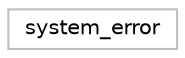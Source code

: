 digraph "Graphical Class Hierarchy"
{
 // LATEX_PDF_SIZE
  edge [fontname="Helvetica",fontsize="10",labelfontname="Helvetica",labelfontsize="10"];
  node [fontname="Helvetica",fontsize="10",shape=record];
  rankdir="LR";
  Node0 [label="system_error",height=0.2,width=0.4,color="grey75", fillcolor="white", style="filled",tooltip="STL class."];
}
